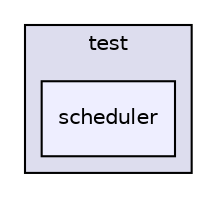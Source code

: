 digraph "scheduler" {
  compound=true
  node [ fontsize="10", fontname="Helvetica"];
  edge [ labelfontsize="10", labelfontname="Helvetica"];
  subgraph clusterdir_13e138d54eb8818da29c3992edef070a {
    graph [ bgcolor="#ddddee", pencolor="black", label="test" fontname="Helvetica", fontsize="10", URL="dir_13e138d54eb8818da29c3992edef070a.html"]
  dir_d7f4bb59decf04215376964120158899 [shape=box, label="scheduler", style="filled", fillcolor="#eeeeff", pencolor="black", URL="dir_d7f4bb59decf04215376964120158899.html"];
  }
}
